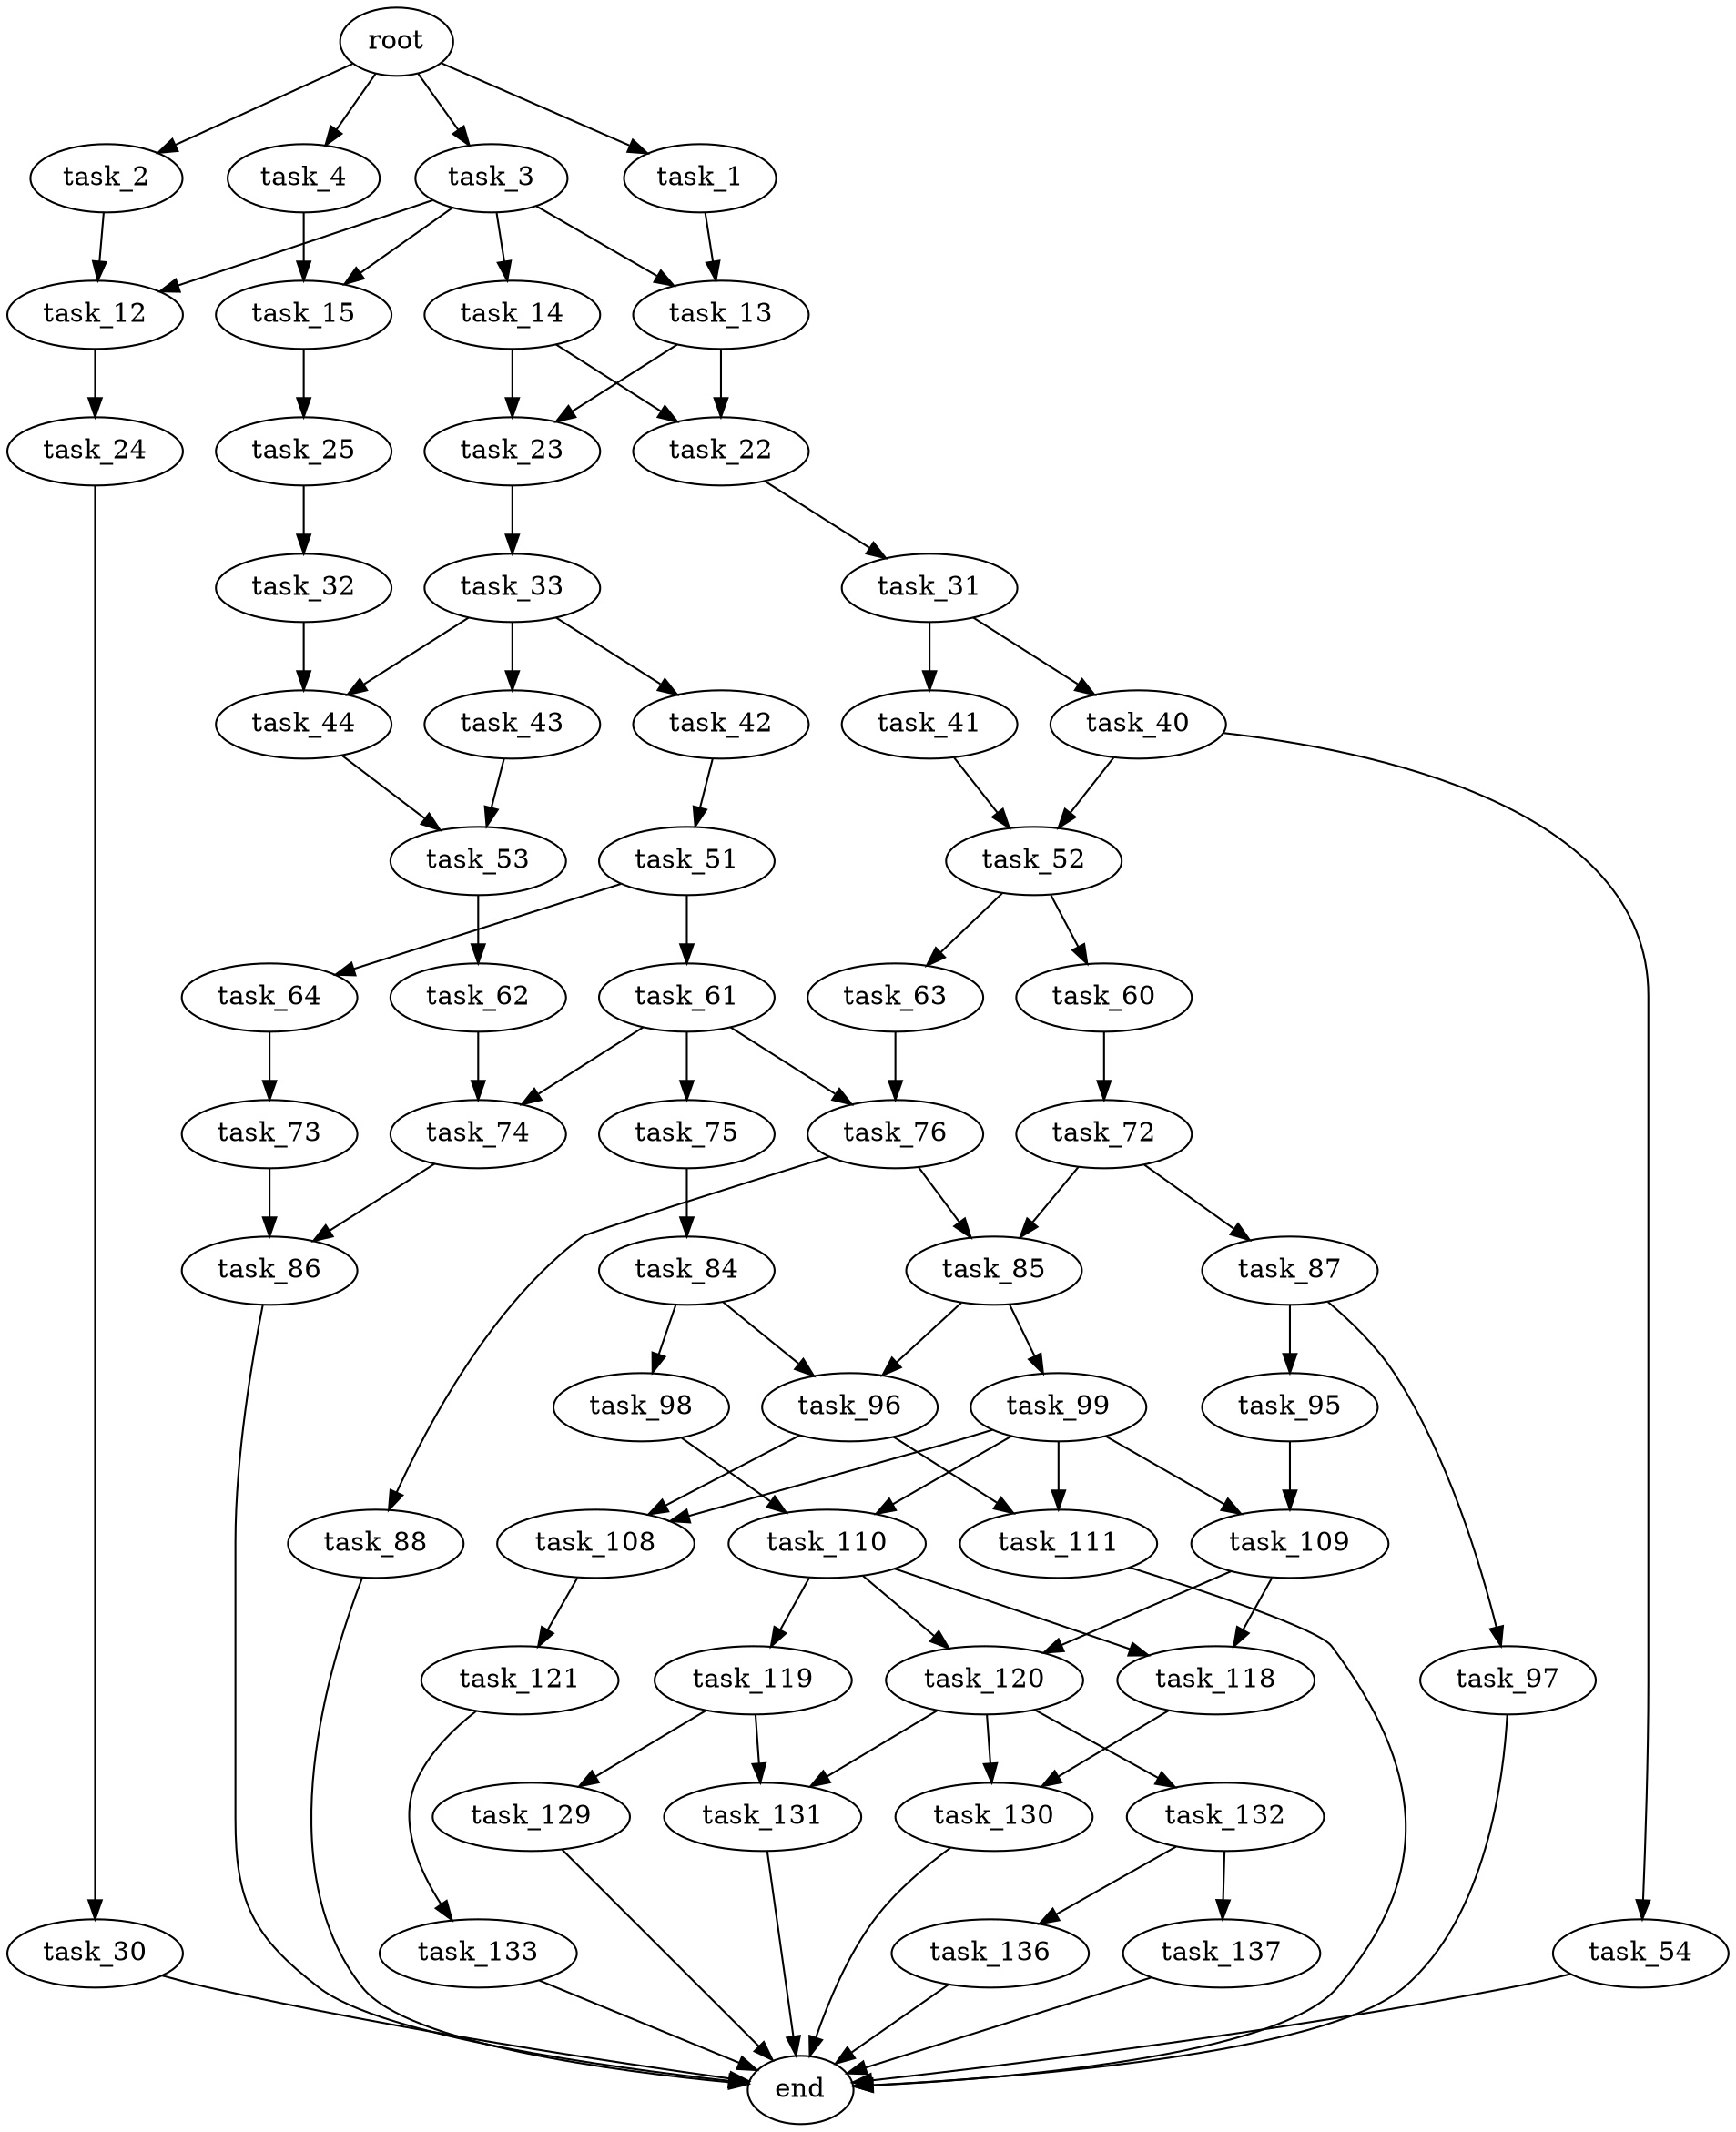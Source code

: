 digraph G {
  root [size="0.000000"];
  task_1 [size="543067655872.000000"];
  task_2 [size="1183043387568.000000"];
  task_3 [size="102862988192.000000"];
  task_4 [size="9508396823.000000"];
  task_13 [size="30948749875.000000"];
  task_12 [size="549755813888.000000"];
  task_14 [size="28991029248.000000"];
  task_15 [size="191159443675.000000"];
  task_24 [size="782757789696.000000"];
  task_22 [size="4297994718.000000"];
  task_23 [size="1073741824000.000000"];
  task_25 [size="549755813888.000000"];
  task_31 [size="8589934592.000000"];
  task_33 [size="68719476736.000000"];
  task_30 [size="1667590839.000000"];
  task_32 [size="636291667656.000000"];
  end [size="0.000000"];
  task_40 [size="1067993290667.000000"];
  task_41 [size="1073741824000.000000"];
  task_44 [size="16637020771.000000"];
  task_42 [size="35657351959.000000"];
  task_43 [size="20413900645.000000"];
  task_52 [size="68719476736.000000"];
  task_54 [size="231928233984.000000"];
  task_51 [size="134217728000.000000"];
  task_53 [size="31772580284.000000"];
  task_61 [size="549755813888.000000"];
  task_64 [size="6746455949.000000"];
  task_60 [size="25319669161.000000"];
  task_63 [size="8589934592.000000"];
  task_62 [size="1084657841498.000000"];
  task_72 [size="9145667218.000000"];
  task_74 [size="38879098212.000000"];
  task_75 [size="177156104520.000000"];
  task_76 [size="68719476736.000000"];
  task_73 [size="9024668041.000000"];
  task_85 [size="23349149786.000000"];
  task_87 [size="1004084931414.000000"];
  task_86 [size="195580393088.000000"];
  task_84 [size="18263325846.000000"];
  task_88 [size="13150439035.000000"];
  task_96 [size="231928233984.000000"];
  task_98 [size="1250078070.000000"];
  task_99 [size="3053277988.000000"];
  task_95 [size="3864404318.000000"];
  task_97 [size="68719476736.000000"];
  task_109 [size="190434975306.000000"];
  task_108 [size="13198551986.000000"];
  task_111 [size="549755813888.000000"];
  task_110 [size="134217728000.000000"];
  task_121 [size="134217728000.000000"];
  task_118 [size="1073741824000.000000"];
  task_120 [size="782757789696.000000"];
  task_119 [size="12544794172.000000"];
  task_130 [size="698243954876.000000"];
  task_129 [size="331149336820.000000"];
  task_131 [size="39383241615.000000"];
  task_132 [size="87358594972.000000"];
  task_133 [size="194791390692.000000"];
  task_136 [size="455782159037.000000"];
  task_137 [size="30847105656.000000"];

  root -> task_1 [size="1.000000"];
  root -> task_2 [size="1.000000"];
  root -> task_3 [size="1.000000"];
  root -> task_4 [size="1.000000"];
  task_1 -> task_13 [size="411041792.000000"];
  task_2 -> task_12 [size="838860800.000000"];
  task_3 -> task_12 [size="411041792.000000"];
  task_3 -> task_13 [size="411041792.000000"];
  task_3 -> task_14 [size="411041792.000000"];
  task_3 -> task_15 [size="411041792.000000"];
  task_4 -> task_15 [size="209715200.000000"];
  task_13 -> task_22 [size="838860800.000000"];
  task_13 -> task_23 [size="838860800.000000"];
  task_12 -> task_24 [size="536870912.000000"];
  task_14 -> task_22 [size="75497472.000000"];
  task_14 -> task_23 [size="75497472.000000"];
  task_15 -> task_25 [size="301989888.000000"];
  task_24 -> task_30 [size="679477248.000000"];
  task_22 -> task_31 [size="75497472.000000"];
  task_23 -> task_33 [size="838860800.000000"];
  task_25 -> task_32 [size="536870912.000000"];
  task_31 -> task_40 [size="33554432.000000"];
  task_31 -> task_41 [size="33554432.000000"];
  task_33 -> task_42 [size="134217728.000000"];
  task_33 -> task_43 [size="134217728.000000"];
  task_33 -> task_44 [size="134217728.000000"];
  task_30 -> end [size="1.000000"];
  task_32 -> task_44 [size="679477248.000000"];
  task_40 -> task_52 [size="679477248.000000"];
  task_40 -> task_54 [size="679477248.000000"];
  task_41 -> task_52 [size="838860800.000000"];
  task_44 -> task_53 [size="33554432.000000"];
  task_42 -> task_51 [size="838860800.000000"];
  task_43 -> task_53 [size="411041792.000000"];
  task_52 -> task_60 [size="134217728.000000"];
  task_52 -> task_63 [size="134217728.000000"];
  task_54 -> end [size="1.000000"];
  task_51 -> task_61 [size="209715200.000000"];
  task_51 -> task_64 [size="209715200.000000"];
  task_53 -> task_62 [size="536870912.000000"];
  task_61 -> task_74 [size="536870912.000000"];
  task_61 -> task_75 [size="536870912.000000"];
  task_61 -> task_76 [size="536870912.000000"];
  task_64 -> task_73 [size="209715200.000000"];
  task_60 -> task_72 [size="679477248.000000"];
  task_63 -> task_76 [size="33554432.000000"];
  task_62 -> task_74 [size="838860800.000000"];
  task_72 -> task_85 [size="411041792.000000"];
  task_72 -> task_87 [size="411041792.000000"];
  task_74 -> task_86 [size="134217728.000000"];
  task_75 -> task_84 [size="134217728.000000"];
  task_76 -> task_85 [size="134217728.000000"];
  task_76 -> task_88 [size="134217728.000000"];
  task_73 -> task_86 [size="838860800.000000"];
  task_85 -> task_96 [size="536870912.000000"];
  task_85 -> task_99 [size="536870912.000000"];
  task_87 -> task_95 [size="838860800.000000"];
  task_87 -> task_97 [size="838860800.000000"];
  task_86 -> end [size="1.000000"];
  task_84 -> task_96 [size="679477248.000000"];
  task_84 -> task_98 [size="679477248.000000"];
  task_88 -> end [size="1.000000"];
  task_96 -> task_108 [size="301989888.000000"];
  task_96 -> task_111 [size="301989888.000000"];
  task_98 -> task_110 [size="33554432.000000"];
  task_99 -> task_108 [size="134217728.000000"];
  task_99 -> task_109 [size="134217728.000000"];
  task_99 -> task_110 [size="134217728.000000"];
  task_99 -> task_111 [size="134217728.000000"];
  task_95 -> task_109 [size="75497472.000000"];
  task_97 -> end [size="1.000000"];
  task_109 -> task_118 [size="679477248.000000"];
  task_109 -> task_120 [size="679477248.000000"];
  task_108 -> task_121 [size="536870912.000000"];
  task_111 -> end [size="1.000000"];
  task_110 -> task_118 [size="209715200.000000"];
  task_110 -> task_119 [size="209715200.000000"];
  task_110 -> task_120 [size="209715200.000000"];
  task_121 -> task_133 [size="209715200.000000"];
  task_118 -> task_130 [size="838860800.000000"];
  task_120 -> task_130 [size="679477248.000000"];
  task_120 -> task_131 [size="679477248.000000"];
  task_120 -> task_132 [size="679477248.000000"];
  task_119 -> task_129 [size="679477248.000000"];
  task_119 -> task_131 [size="679477248.000000"];
  task_130 -> end [size="1.000000"];
  task_129 -> end [size="1.000000"];
  task_131 -> end [size="1.000000"];
  task_132 -> task_136 [size="75497472.000000"];
  task_132 -> task_137 [size="75497472.000000"];
  task_133 -> end [size="1.000000"];
  task_136 -> end [size="1.000000"];
  task_137 -> end [size="1.000000"];
}
